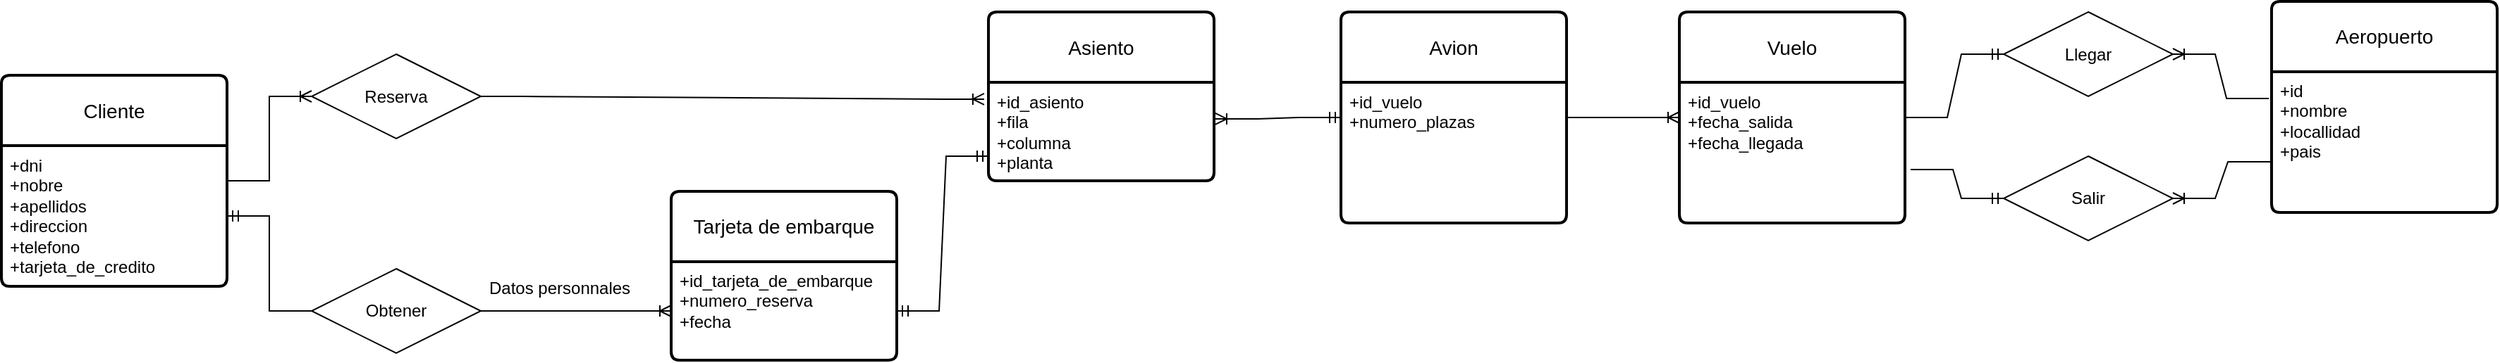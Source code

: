 <mxfile version="22.0.4" type="github">
  <diagram id="R2lEEEUBdFMjLlhIrx00" name="Page-1">
    <mxGraphModel dx="3226" dy="921" grid="1" gridSize="10" guides="1" tooltips="1" connect="1" arrows="1" fold="1" page="1" pageScale="1" pageWidth="850" pageHeight="1100" math="0" shadow="0" extFonts="Permanent Marker^https://fonts.googleapis.com/css?family=Permanent+Marker">
      <root>
        <mxCell id="0" />
        <mxCell id="1" parent="0" />
        <mxCell id="GVflADZopcoPuH8NDHQU-40" value="Cliente" style="swimlane;childLayout=stackLayout;horizontal=1;startSize=50;horizontalStack=0;rounded=1;fontSize=14;fontStyle=0;strokeWidth=2;resizeParent=0;resizeLast=1;shadow=0;dashed=0;align=center;arcSize=4;whiteSpace=wrap;html=1;" parent="1" vertex="1">
          <mxGeometry x="-750" y="142.5" width="160" height="150" as="geometry" />
        </mxCell>
        <mxCell id="GVflADZopcoPuH8NDHQU-41" value="+dni&lt;br&gt;+nobre&lt;br&gt;+apellidos&lt;br&gt;+direccion&lt;br&gt;+telefono&lt;br&gt;+tarjeta_de_credito" style="align=left;strokeColor=none;fillColor=none;spacingLeft=4;fontSize=12;verticalAlign=top;resizable=0;rotatable=0;part=1;html=1;" parent="GVflADZopcoPuH8NDHQU-40" vertex="1">
          <mxGeometry y="50" width="160" height="100" as="geometry" />
        </mxCell>
        <mxCell id="GVflADZopcoPuH8NDHQU-42" value="Vuelo" style="swimlane;childLayout=stackLayout;horizontal=1;startSize=50;horizontalStack=0;rounded=1;fontSize=14;fontStyle=0;strokeWidth=2;resizeParent=0;resizeLast=1;shadow=0;dashed=0;align=center;arcSize=4;whiteSpace=wrap;html=1;" parent="1" vertex="1">
          <mxGeometry x="440" y="97.5" width="160" height="150" as="geometry" />
        </mxCell>
        <mxCell id="GVflADZopcoPuH8NDHQU-43" value="+id_vuelo&lt;br&gt;+fecha_salida&lt;br&gt;+fecha_llegada" style="align=left;strokeColor=none;fillColor=none;spacingLeft=4;fontSize=12;verticalAlign=top;resizable=0;rotatable=0;part=1;html=1;" parent="GVflADZopcoPuH8NDHQU-42" vertex="1">
          <mxGeometry y="50" width="160" height="100" as="geometry" />
        </mxCell>
        <mxCell id="GVflADZopcoPuH8NDHQU-44" value="Tarjeta de embarque" style="swimlane;childLayout=stackLayout;horizontal=1;startSize=50;horizontalStack=0;rounded=1;fontSize=14;fontStyle=0;strokeWidth=2;resizeParent=0;resizeLast=1;shadow=0;dashed=0;align=center;arcSize=4;whiteSpace=wrap;html=1;" parent="1" vertex="1">
          <mxGeometry x="-275" y="225" width="160" height="120" as="geometry" />
        </mxCell>
        <mxCell id="GVflADZopcoPuH8NDHQU-45" value="+id_tarjeta_de_embarque&lt;br&gt;+numero_reserva&lt;br&gt;+fecha" style="align=left;strokeColor=none;fillColor=none;spacingLeft=4;fontSize=12;verticalAlign=top;resizable=0;rotatable=0;part=1;html=1;" parent="GVflADZopcoPuH8NDHQU-44" vertex="1">
          <mxGeometry y="50" width="160" height="70" as="geometry" />
        </mxCell>
        <mxCell id="GVflADZopcoPuH8NDHQU-53" value="Reserva" style="shape=rhombus;perimeter=rhombusPerimeter;whiteSpace=wrap;html=1;align=center;" parent="1" vertex="1">
          <mxGeometry x="-530" y="127.5" width="120" height="60" as="geometry" />
        </mxCell>
        <mxCell id="GVflADZopcoPuH8NDHQU-54" value="Obtener" style="shape=rhombus;perimeter=rhombusPerimeter;whiteSpace=wrap;html=1;align=center;" parent="1" vertex="1">
          <mxGeometry x="-530" y="280" width="120" height="60" as="geometry" />
        </mxCell>
        <mxCell id="zLerIvJA5o45v9AowRJ3-1" value="" style="edgeStyle=entityRelationEdgeStyle;fontSize=12;html=1;endArrow=ERoneToMany;rounded=0;exitX=1;exitY=0.25;exitDx=0;exitDy=0;entryX=0;entryY=0.5;entryDx=0;entryDy=0;" parent="1" source="GVflADZopcoPuH8NDHQU-41" target="GVflADZopcoPuH8NDHQU-53" edge="1">
          <mxGeometry width="100" height="100" relative="1" as="geometry">
            <mxPoint x="-140" y="340" as="sourcePoint" />
            <mxPoint x="-40" y="240" as="targetPoint" />
          </mxGeometry>
        </mxCell>
        <mxCell id="zLerIvJA5o45v9AowRJ3-2" value="" style="edgeStyle=entityRelationEdgeStyle;fontSize=12;html=1;endArrow=ERoneToMany;rounded=0;exitX=1;exitY=0.5;exitDx=0;exitDy=0;entryX=-0.019;entryY=0.171;entryDx=0;entryDy=0;entryPerimeter=0;" parent="1" source="GVflADZopcoPuH8NDHQU-53" target="zLerIvJA5o45v9AowRJ3-6" edge="1">
          <mxGeometry width="100" height="100" relative="1" as="geometry">
            <mxPoint x="130" y="290" as="sourcePoint" />
            <mxPoint x="230" y="190" as="targetPoint" />
          </mxGeometry>
        </mxCell>
        <mxCell id="zLerIvJA5o45v9AowRJ3-4" value="" style="edgeStyle=entityRelationEdgeStyle;fontSize=12;html=1;endArrow=ERoneToMany;rounded=0;entryX=0;entryY=0.5;entryDx=0;entryDy=0;exitX=1;exitY=0.5;exitDx=0;exitDy=0;" parent="1" source="GVflADZopcoPuH8NDHQU-54" target="GVflADZopcoPuH8NDHQU-45" edge="1">
          <mxGeometry width="100" height="100" relative="1" as="geometry">
            <mxPoint x="-390" y="310" as="sourcePoint" />
            <mxPoint x="-60" y="400" as="targetPoint" />
            <Array as="points">
              <mxPoint x="200" y="330" />
            </Array>
          </mxGeometry>
        </mxCell>
        <mxCell id="zLerIvJA5o45v9AowRJ3-5" value="Asiento" style="swimlane;childLayout=stackLayout;horizontal=1;startSize=50;horizontalStack=0;rounded=1;fontSize=14;fontStyle=0;strokeWidth=2;resizeParent=0;resizeLast=1;shadow=0;dashed=0;align=center;arcSize=4;whiteSpace=wrap;html=1;" parent="1" vertex="1">
          <mxGeometry x="-50" y="97.5" width="160" height="120" as="geometry" />
        </mxCell>
        <mxCell id="zLerIvJA5o45v9AowRJ3-6" value="+id_asiento&lt;br&gt;+fila&lt;br&gt;+columna&lt;br&gt;+planta" style="align=left;strokeColor=none;fillColor=none;spacingLeft=4;fontSize=12;verticalAlign=top;resizable=0;rotatable=0;part=1;html=1;" parent="zLerIvJA5o45v9AowRJ3-5" vertex="1">
          <mxGeometry y="50" width="160" height="70" as="geometry" />
        </mxCell>
        <mxCell id="zLerIvJA5o45v9AowRJ3-8" value="" style="edgeStyle=entityRelationEdgeStyle;fontSize=12;html=1;endArrow=ERoneToMany;startArrow=ERmandOne;rounded=0;entryX=1.006;entryY=0.371;entryDx=0;entryDy=0;exitX=0;exitY=0.25;exitDx=0;exitDy=0;entryPerimeter=0;" parent="1" source="dmDWiUJjudLL5xSLkTxx-11" target="zLerIvJA5o45v9AowRJ3-6" edge="1">
          <mxGeometry width="100" height="100" relative="1" as="geometry">
            <mxPoint x="470" y="197.5" as="sourcePoint" />
            <mxPoint x="445" y="-12.5" as="targetPoint" />
          </mxGeometry>
        </mxCell>
        <mxCell id="zLerIvJA5o45v9AowRJ3-9" value="" style="edgeStyle=entityRelationEdgeStyle;fontSize=12;html=1;endArrow=ERmandOne;startArrow=ERmandOne;rounded=0;exitX=1;exitY=0.5;exitDx=0;exitDy=0;entryX=0;entryY=0.75;entryDx=0;entryDy=0;" parent="1" source="GVflADZopcoPuH8NDHQU-45" target="zLerIvJA5o45v9AowRJ3-6" edge="1">
          <mxGeometry width="100" height="100" relative="1" as="geometry">
            <mxPoint x="360" y="450" as="sourcePoint" />
            <mxPoint x="440" y="350" as="targetPoint" />
            <Array as="points">
              <mxPoint x="450" y="210" />
              <mxPoint x="400" y="230" />
              <mxPoint x="350" y="220" />
              <mxPoint x="350" y="230" />
            </Array>
          </mxGeometry>
        </mxCell>
        <mxCell id="zLerIvJA5o45v9AowRJ3-13" value="" style="edgeStyle=entityRelationEdgeStyle;fontSize=12;html=1;endArrow=ERmandOne;rounded=0;entryX=1;entryY=0.5;entryDx=0;entryDy=0;exitX=0;exitY=0.5;exitDx=0;exitDy=0;" parent="1" source="GVflADZopcoPuH8NDHQU-54" target="GVflADZopcoPuH8NDHQU-41" edge="1">
          <mxGeometry width="100" height="100" relative="1" as="geometry">
            <mxPoint x="-100" y="450" as="sourcePoint" />
            <mxPoint x="-90" y="230" as="targetPoint" />
          </mxGeometry>
        </mxCell>
        <mxCell id="zLerIvJA5o45v9AowRJ3-14" value="Datos personnales" style="text;strokeColor=none;fillColor=none;spacingLeft=4;spacingRight=4;overflow=hidden;rotatable=0;points=[[0,0.5],[1,0.5]];portConstraint=eastwest;fontSize=12;whiteSpace=wrap;html=1;" parent="1" vertex="1">
          <mxGeometry x="-410" y="280" width="120" height="30" as="geometry" />
        </mxCell>
        <mxCell id="dmDWiUJjudLL5xSLkTxx-1" value="Aeropuerto" style="swimlane;childLayout=stackLayout;horizontal=1;startSize=50;horizontalStack=0;rounded=1;fontSize=14;fontStyle=0;strokeWidth=2;resizeParent=0;resizeLast=1;shadow=0;dashed=0;align=center;arcSize=4;whiteSpace=wrap;html=1;" parent="1" vertex="1">
          <mxGeometry x="860" y="90" width="160" height="150" as="geometry" />
        </mxCell>
        <mxCell id="dmDWiUJjudLL5xSLkTxx-2" value="+id&amp;nbsp;&lt;br&gt;+nombre&lt;br&gt;+locallidad&lt;br&gt;+pais" style="align=left;strokeColor=none;fillColor=none;spacingLeft=4;fontSize=12;verticalAlign=top;resizable=0;rotatable=0;part=1;html=1;" parent="dmDWiUJjudLL5xSLkTxx-1" vertex="1">
          <mxGeometry y="50" width="160" height="100" as="geometry" />
        </mxCell>
        <mxCell id="dmDWiUJjudLL5xSLkTxx-3" value="" style="edgeStyle=entityRelationEdgeStyle;fontSize=12;html=1;endArrow=ERoneToMany;rounded=0;exitX=-0.012;exitY=0.19;exitDx=0;exitDy=0;entryX=1;entryY=0.5;entryDx=0;entryDy=0;exitPerimeter=0;" parent="1" source="dmDWiUJjudLL5xSLkTxx-2" target="dmDWiUJjudLL5xSLkTxx-4" edge="1">
          <mxGeometry width="100" height="100" relative="1" as="geometry">
            <mxPoint x="240" y="607.5" as="sourcePoint" />
            <mxPoint x="510" y="677.5" as="targetPoint" />
          </mxGeometry>
        </mxCell>
        <mxCell id="dmDWiUJjudLL5xSLkTxx-4" value="Llegar" style="shape=rhombus;perimeter=rhombusPerimeter;whiteSpace=wrap;html=1;align=center;" parent="1" vertex="1">
          <mxGeometry x="670" y="97.5" width="120" height="60" as="geometry" />
        </mxCell>
        <mxCell id="dmDWiUJjudLL5xSLkTxx-5" value="Salir&lt;br&gt;" style="shape=rhombus;perimeter=rhombusPerimeter;whiteSpace=wrap;html=1;align=center;" parent="1" vertex="1">
          <mxGeometry x="670" y="200" width="120" height="60" as="geometry" />
        </mxCell>
        <mxCell id="dmDWiUJjudLL5xSLkTxx-6" value="" style="edgeStyle=entityRelationEdgeStyle;fontSize=12;html=1;endArrow=ERmandOne;rounded=0;entryX=0;entryY=0.5;entryDx=0;entryDy=0;exitX=1;exitY=0.25;exitDx=0;exitDy=0;" parent="1" source="GVflADZopcoPuH8NDHQU-43" target="dmDWiUJjudLL5xSLkTxx-4" edge="1">
          <mxGeometry width="100" height="100" relative="1" as="geometry">
            <mxPoint x="450" y="577.5" as="sourcePoint" />
            <mxPoint x="530" y="537.5" as="targetPoint" />
            <Array as="points">
              <mxPoint x="560" y="557.5" />
            </Array>
          </mxGeometry>
        </mxCell>
        <mxCell id="dmDWiUJjudLL5xSLkTxx-7" value="" style="edgeStyle=entityRelationEdgeStyle;fontSize=12;html=1;endArrow=ERmandOne;rounded=0;entryX=0;entryY=0.5;entryDx=0;entryDy=0;exitX=1.025;exitY=0.62;exitDx=0;exitDy=0;exitPerimeter=0;" parent="1" source="GVflADZopcoPuH8NDHQU-43" target="dmDWiUJjudLL5xSLkTxx-5" edge="1">
          <mxGeometry width="100" height="100" relative="1" as="geometry">
            <mxPoint x="790" y="527.5" as="sourcePoint" />
            <mxPoint x="710" y="597.5" as="targetPoint" />
          </mxGeometry>
        </mxCell>
        <mxCell id="dmDWiUJjudLL5xSLkTxx-9" value="" style="edgeStyle=entityRelationEdgeStyle;fontSize=12;html=1;endArrow=ERoneToMany;rounded=0;exitX=-0.006;exitY=0.64;exitDx=0;exitDy=0;entryX=1;entryY=0.5;entryDx=0;entryDy=0;exitPerimeter=0;" parent="1" source="dmDWiUJjudLL5xSLkTxx-2" target="dmDWiUJjudLL5xSLkTxx-5" edge="1">
          <mxGeometry width="100" height="100" relative="1" as="geometry">
            <mxPoint x="790" y="727.5" as="sourcePoint" />
            <mxPoint x="730" y="677.5" as="targetPoint" />
          </mxGeometry>
        </mxCell>
        <mxCell id="dmDWiUJjudLL5xSLkTxx-10" value="Avion" style="swimlane;childLayout=stackLayout;horizontal=1;startSize=50;horizontalStack=0;rounded=1;fontSize=14;fontStyle=0;strokeWidth=2;resizeParent=0;resizeLast=1;shadow=0;dashed=0;align=center;arcSize=4;whiteSpace=wrap;html=1;" parent="1" vertex="1">
          <mxGeometry x="200" y="97.5" width="160" height="150" as="geometry" />
        </mxCell>
        <mxCell id="dmDWiUJjudLL5xSLkTxx-11" value="+id_vuelo&lt;br&gt;+numero_plazas" style="align=left;strokeColor=none;fillColor=none;spacingLeft=4;fontSize=12;verticalAlign=top;resizable=0;rotatable=0;part=1;html=1;" parent="dmDWiUJjudLL5xSLkTxx-10" vertex="1">
          <mxGeometry y="50" width="160" height="100" as="geometry" />
        </mxCell>
        <mxCell id="dmDWiUJjudLL5xSLkTxx-12" value="" style="edgeStyle=entityRelationEdgeStyle;fontSize=12;html=1;endArrow=ERoneToMany;rounded=0;entryX=0;entryY=0.25;entryDx=0;entryDy=0;exitX=1;exitY=0.25;exitDx=0;exitDy=0;" parent="1" source="dmDWiUJjudLL5xSLkTxx-11" target="GVflADZopcoPuH8NDHQU-43" edge="1">
          <mxGeometry width="100" height="100" relative="1" as="geometry">
            <mxPoint x="530" y="337.5" as="sourcePoint" />
            <mxPoint x="630" y="237.5" as="targetPoint" />
          </mxGeometry>
        </mxCell>
      </root>
    </mxGraphModel>
  </diagram>
</mxfile>
